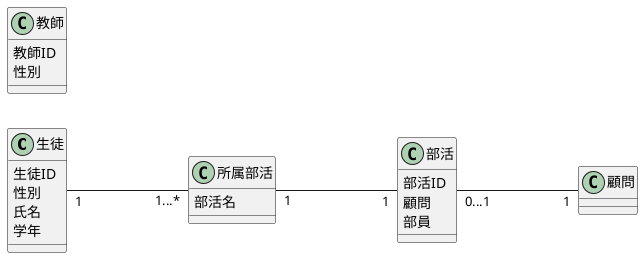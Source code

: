 @startuml class_diagram
' 演習(部活動の管理)

' クラスを定義 
class 生徒{
    生徒ID
    性別
    氏名
    学年
}

class 教師{
    教師ID
    性別

}

class 部活{
    部活ID
    顧問
    部員
}

class 所属部活{
    部活名
}



' 関係を定義 
left to right direction
生徒 "1" --- "1...*" 所属部活
所属部活 "1" --- "1" 部活
部活 "0...1" --- "1" 顧問

' umlの終了を宣言
@enduml